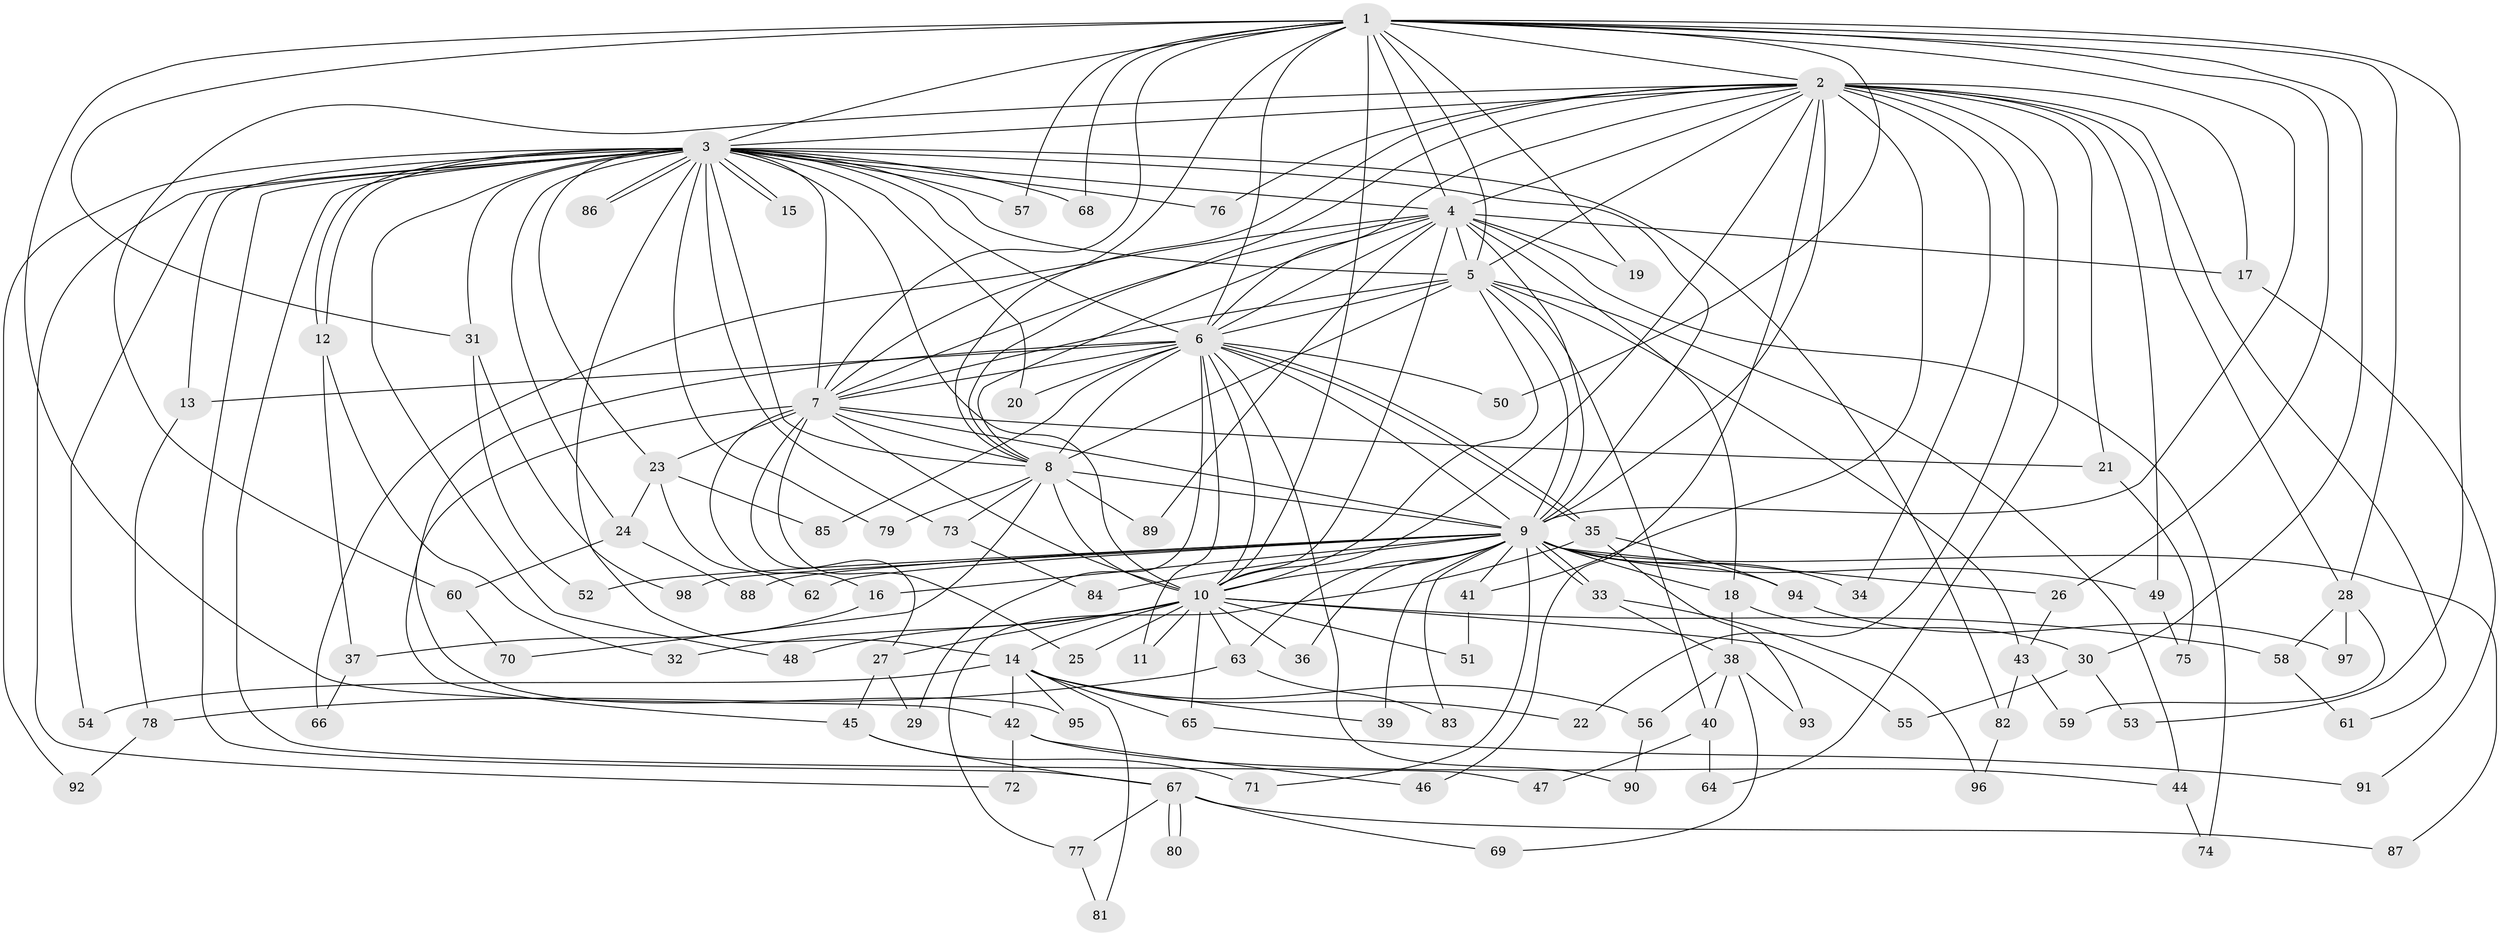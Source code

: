 // Generated by graph-tools (version 1.1) at 2025/01/03/09/25 03:01:20]
// undirected, 98 vertices, 221 edges
graph export_dot {
graph [start="1"]
  node [color=gray90,style=filled];
  1;
  2;
  3;
  4;
  5;
  6;
  7;
  8;
  9;
  10;
  11;
  12;
  13;
  14;
  15;
  16;
  17;
  18;
  19;
  20;
  21;
  22;
  23;
  24;
  25;
  26;
  27;
  28;
  29;
  30;
  31;
  32;
  33;
  34;
  35;
  36;
  37;
  38;
  39;
  40;
  41;
  42;
  43;
  44;
  45;
  46;
  47;
  48;
  49;
  50;
  51;
  52;
  53;
  54;
  55;
  56;
  57;
  58;
  59;
  60;
  61;
  62;
  63;
  64;
  65;
  66;
  67;
  68;
  69;
  70;
  71;
  72;
  73;
  74;
  75;
  76;
  77;
  78;
  79;
  80;
  81;
  82;
  83;
  84;
  85;
  86;
  87;
  88;
  89;
  90;
  91;
  92;
  93;
  94;
  95;
  96;
  97;
  98;
  1 -- 2;
  1 -- 3;
  1 -- 4;
  1 -- 5;
  1 -- 6;
  1 -- 7;
  1 -- 8;
  1 -- 9;
  1 -- 10;
  1 -- 19;
  1 -- 26;
  1 -- 28;
  1 -- 30;
  1 -- 31;
  1 -- 42;
  1 -- 50;
  1 -- 53;
  1 -- 57;
  1 -- 68;
  2 -- 3;
  2 -- 4;
  2 -- 5;
  2 -- 6;
  2 -- 7;
  2 -- 8;
  2 -- 9;
  2 -- 10;
  2 -- 17;
  2 -- 21;
  2 -- 22;
  2 -- 28;
  2 -- 34;
  2 -- 41;
  2 -- 46;
  2 -- 49;
  2 -- 60;
  2 -- 61;
  2 -- 64;
  2 -- 76;
  3 -- 4;
  3 -- 5;
  3 -- 6;
  3 -- 7;
  3 -- 8;
  3 -- 9;
  3 -- 10;
  3 -- 12;
  3 -- 12;
  3 -- 13;
  3 -- 14;
  3 -- 15;
  3 -- 15;
  3 -- 20;
  3 -- 23;
  3 -- 24;
  3 -- 31;
  3 -- 47;
  3 -- 48;
  3 -- 54;
  3 -- 57;
  3 -- 67;
  3 -- 68;
  3 -- 72;
  3 -- 73;
  3 -- 76;
  3 -- 79;
  3 -- 82;
  3 -- 86;
  3 -- 86;
  3 -- 92;
  4 -- 5;
  4 -- 6;
  4 -- 7;
  4 -- 8;
  4 -- 9;
  4 -- 10;
  4 -- 17;
  4 -- 18;
  4 -- 19;
  4 -- 66;
  4 -- 74;
  4 -- 89;
  5 -- 6;
  5 -- 7;
  5 -- 8;
  5 -- 9;
  5 -- 10;
  5 -- 40;
  5 -- 43;
  5 -- 44;
  6 -- 7;
  6 -- 8;
  6 -- 9;
  6 -- 10;
  6 -- 11;
  6 -- 13;
  6 -- 20;
  6 -- 29;
  6 -- 35;
  6 -- 35;
  6 -- 45;
  6 -- 50;
  6 -- 85;
  6 -- 90;
  7 -- 8;
  7 -- 9;
  7 -- 10;
  7 -- 16;
  7 -- 21;
  7 -- 23;
  7 -- 25;
  7 -- 27;
  7 -- 95;
  8 -- 9;
  8 -- 10;
  8 -- 70;
  8 -- 73;
  8 -- 79;
  8 -- 89;
  9 -- 10;
  9 -- 16;
  9 -- 18;
  9 -- 26;
  9 -- 33;
  9 -- 33;
  9 -- 34;
  9 -- 36;
  9 -- 39;
  9 -- 41;
  9 -- 49;
  9 -- 52;
  9 -- 62;
  9 -- 63;
  9 -- 71;
  9 -- 83;
  9 -- 84;
  9 -- 87;
  9 -- 88;
  9 -- 94;
  9 -- 98;
  10 -- 11;
  10 -- 14;
  10 -- 25;
  10 -- 27;
  10 -- 32;
  10 -- 36;
  10 -- 48;
  10 -- 51;
  10 -- 55;
  10 -- 58;
  10 -- 63;
  10 -- 65;
  12 -- 32;
  12 -- 37;
  13 -- 78;
  14 -- 22;
  14 -- 39;
  14 -- 42;
  14 -- 54;
  14 -- 56;
  14 -- 65;
  14 -- 81;
  14 -- 95;
  16 -- 37;
  17 -- 91;
  18 -- 30;
  18 -- 38;
  21 -- 75;
  23 -- 24;
  23 -- 62;
  23 -- 85;
  24 -- 60;
  24 -- 88;
  26 -- 43;
  27 -- 29;
  27 -- 45;
  28 -- 58;
  28 -- 59;
  28 -- 97;
  30 -- 53;
  30 -- 55;
  31 -- 52;
  31 -- 98;
  33 -- 38;
  33 -- 96;
  35 -- 77;
  35 -- 93;
  35 -- 94;
  37 -- 66;
  38 -- 40;
  38 -- 56;
  38 -- 69;
  38 -- 93;
  40 -- 47;
  40 -- 64;
  41 -- 51;
  42 -- 44;
  42 -- 46;
  42 -- 72;
  43 -- 59;
  43 -- 82;
  44 -- 74;
  45 -- 67;
  45 -- 71;
  49 -- 75;
  56 -- 90;
  58 -- 61;
  60 -- 70;
  63 -- 78;
  63 -- 83;
  65 -- 91;
  67 -- 69;
  67 -- 77;
  67 -- 80;
  67 -- 80;
  67 -- 87;
  73 -- 84;
  77 -- 81;
  78 -- 92;
  82 -- 96;
  94 -- 97;
}
